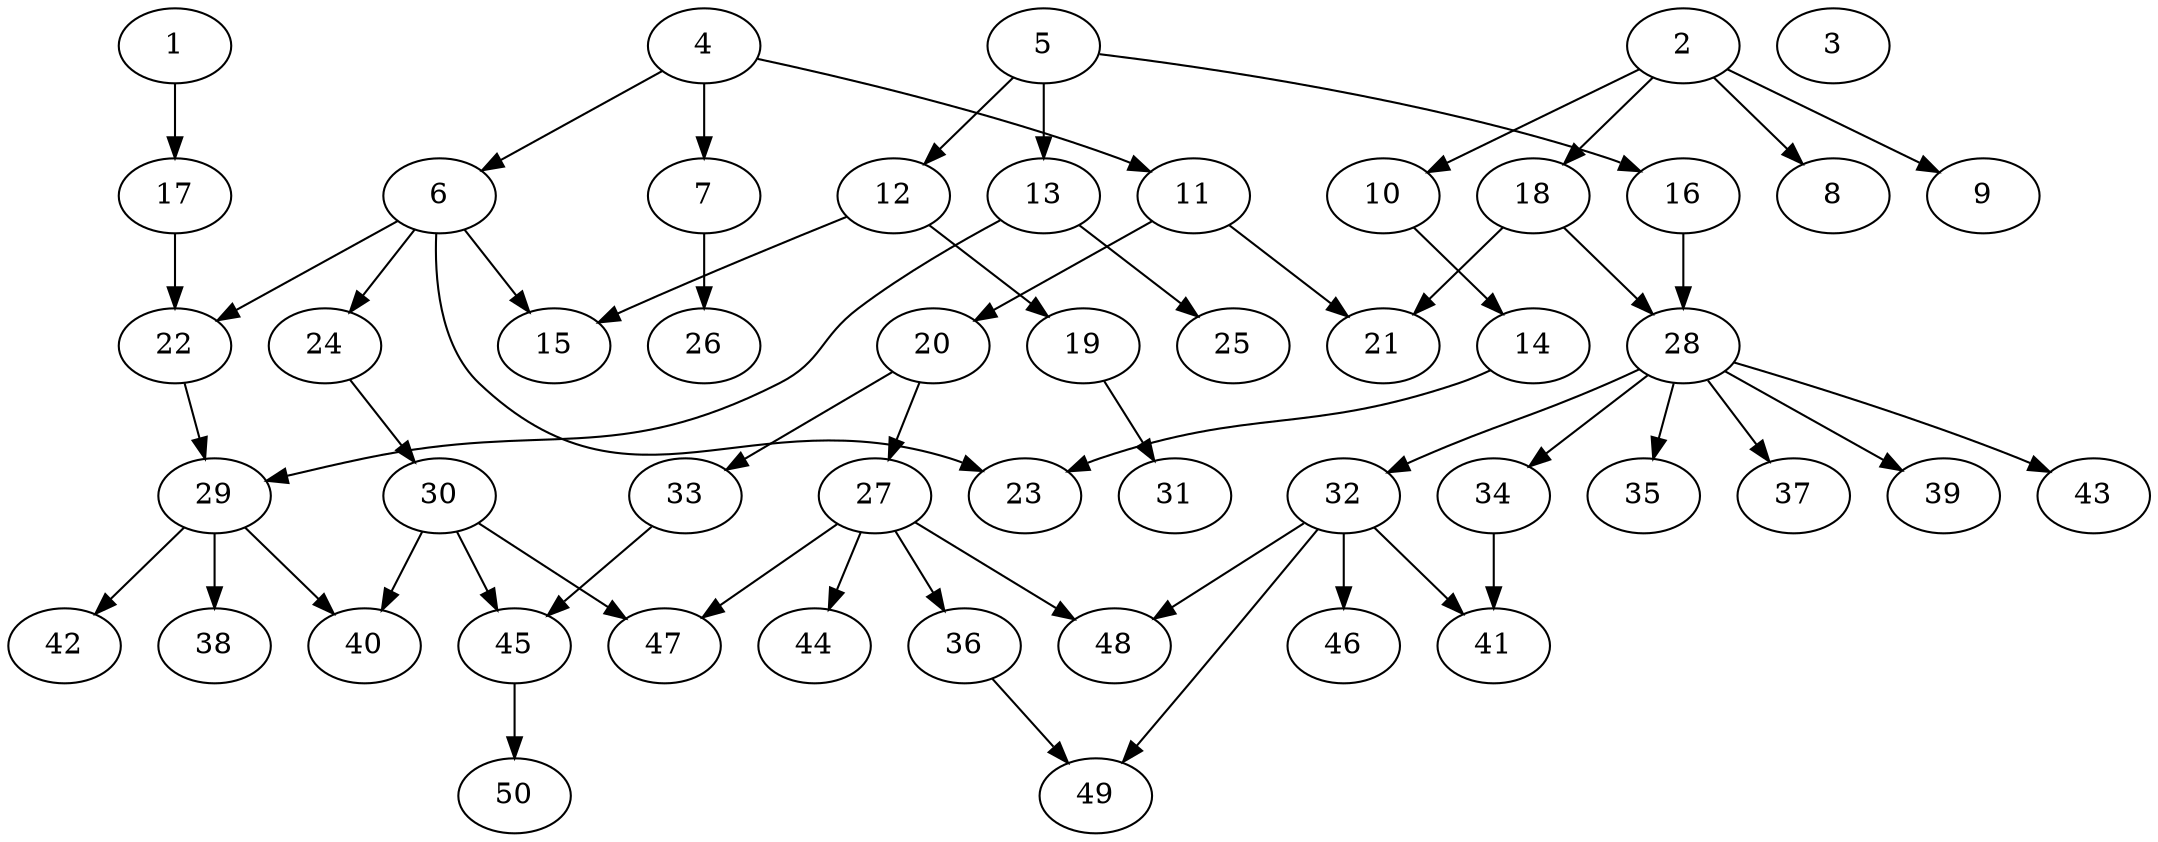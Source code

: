 // DAG automatically generated by daggen at Tue Jul 18 11:30:58 2017
// ./daggen --dot -n 50 --fat 0.5 --regular 0.2 --density 0.2 --jump 2 
digraph G {
  1 [size="28991029248", alpha="0.08"]
  1 -> 17 [size ="75497472"]
  2 [size="1620772660", alpha="0.20"]
  2 -> 8 [size ="33554432"]
  2 -> 9 [size ="33554432"]
  2 -> 10 [size ="33554432"]
  2 -> 18 [size ="33554432"]
  3 [size="231928233984", alpha="0.16"]
  4 [size="671555346164", alpha="0.07"]
  4 -> 6 [size ="679477248"]
  4 -> 7 [size ="679477248"]
  4 -> 11 [size ="679477248"]
  5 [size="96632027318", alpha="0.17"]
  5 -> 12 [size ="411041792"]
  5 -> 13 [size ="411041792"]
  5 -> 16 [size ="411041792"]
  6 [size="2515411177", alpha="0.17"]
  6 -> 15 [size ="301989888"]
  6 -> 22 [size ="301989888"]
  6 -> 23 [size ="301989888"]
  6 -> 24 [size ="301989888"]
  7 [size="91132144608", alpha="0.18"]
  7 -> 26 [size ="411041792"]
  8 [size="368293445632", alpha="0.14"]
  9 [size="593167609505", alpha="0.18"]
  10 [size="609864261", alpha="0.14"]
  10 -> 14 [size ="75497472"]
  11 [size="1311286625467", alpha="0.17"]
  11 -> 20 [size ="838860800"]
  11 -> 21 [size ="838860800"]
  12 [size="263101517063", alpha="0.02"]
  12 -> 15 [size ="209715200"]
  12 -> 19 [size ="209715200"]
  13 [size="42070467768", alpha="0.05"]
  13 -> 25 [size ="679477248"]
  13 -> 29 [size ="679477248"]
  14 [size="1073741824000", alpha="0.11"]
  14 -> 23 [size ="838860800"]
  15 [size="231928233984", alpha="0.01"]
  16 [size="1815624895", alpha="0.16"]
  16 -> 28 [size ="33554432"]
  17 [size="7614823262", alpha="0.09"]
  17 -> 22 [size ="134217728"]
  18 [size="782757789696", alpha="0.16"]
  18 -> 21 [size ="679477248"]
  18 -> 28 [size ="679477248"]
  19 [size="231928233984", alpha="0.19"]
  19 -> 31 [size ="301989888"]
  20 [size="292610143260", alpha="0.04"]
  20 -> 27 [size ="209715200"]
  20 -> 33 [size ="209715200"]
  21 [size="1103109990308", alpha="0.16"]
  22 [size="8042563191", alpha="0.19"]
  22 -> 29 [size ="209715200"]
  23 [size="3822882955", alpha="0.02"]
  24 [size="527780818208", alpha="0.17"]
  24 -> 30 [size ="411041792"]
  25 [size="482182639307", alpha="0.10"]
  26 [size="68719476736", alpha="0.17"]
  27 [size="8589934592", alpha="0.09"]
  27 -> 36 [size ="33554432"]
  27 -> 44 [size ="33554432"]
  27 -> 47 [size ="33554432"]
  27 -> 48 [size ="33554432"]
  28 [size="992429988582", alpha="0.14"]
  28 -> 32 [size ="679477248"]
  28 -> 34 [size ="679477248"]
  28 -> 35 [size ="679477248"]
  28 -> 37 [size ="679477248"]
  28 -> 39 [size ="679477248"]
  28 -> 43 [size ="679477248"]
  29 [size="7314348590", alpha="0.05"]
  29 -> 38 [size ="679477248"]
  29 -> 40 [size ="679477248"]
  29 -> 42 [size ="679477248"]
  30 [size="568114547329", alpha="0.14"]
  30 -> 40 [size ="411041792"]
  30 -> 45 [size ="411041792"]
  30 -> 47 [size ="411041792"]
  31 [size="172179895426", alpha="0.03"]
  32 [size="42415545425", alpha="0.10"]
  32 -> 41 [size ="838860800"]
  32 -> 46 [size ="838860800"]
  32 -> 48 [size ="838860800"]
  32 -> 49 [size ="838860800"]
  33 [size="134555042705", alpha="0.15"]
  33 -> 45 [size ="209715200"]
  34 [size="549755813888", alpha="0.16"]
  34 -> 41 [size ="536870912"]
  35 [size="68719476736", alpha="0.03"]
  36 [size="176754459948", alpha="0.01"]
  36 -> 49 [size ="134217728"]
  37 [size="782757789696", alpha="0.10"]
  38 [size="57204809749", alpha="0.15"]
  39 [size="87270246882", alpha="0.10"]
  40 [size="549755813888", alpha="0.04"]
  41 [size="1328671303", alpha="0.20"]
  42 [size="7728910959", alpha="0.14"]
  43 [size="6953017975", alpha="0.02"]
  44 [size="782757789696", alpha="0.15"]
  45 [size="1069486502", alpha="0.04"]
  45 -> 50 [size ="33554432"]
  46 [size="20242590204", alpha="0.09"]
  47 [size="11346989091", alpha="0.03"]
  48 [size="549755813888", alpha="0.20"]
  49 [size="20744388050", alpha="0.07"]
  50 [size="908545021265", alpha="0.14"]
}
